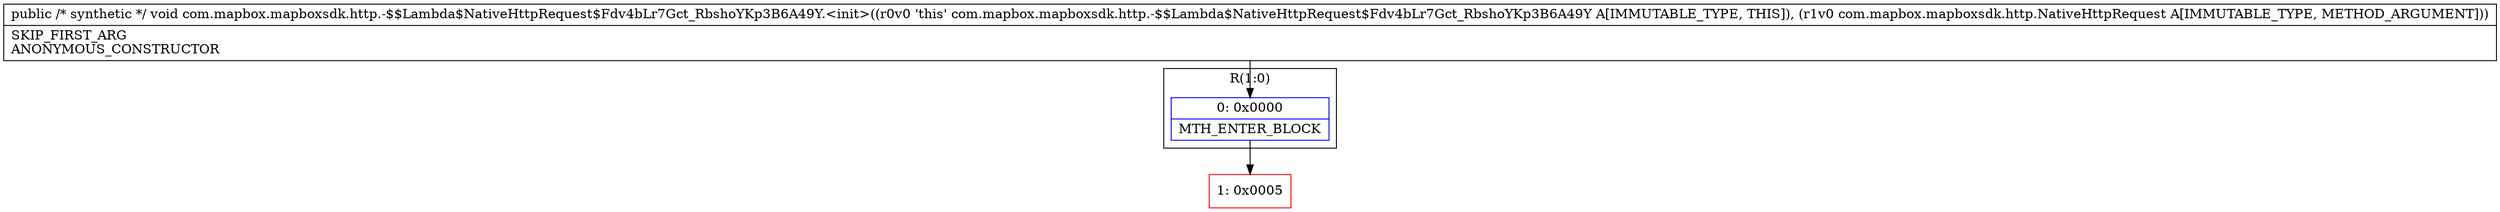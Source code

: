 digraph "CFG forcom.mapbox.mapboxsdk.http.\-$$Lambda$NativeHttpRequest$Fdv4bLr7Gct_RbshoYKp3B6A49Y.\<init\>(Lcom\/mapbox\/mapboxsdk\/http\/NativeHttpRequest;)V" {
subgraph cluster_Region_1728108115 {
label = "R(1:0)";
node [shape=record,color=blue];
Node_0 [shape=record,label="{0\:\ 0x0000|MTH_ENTER_BLOCK\l}"];
}
Node_1 [shape=record,color=red,label="{1\:\ 0x0005}"];
MethodNode[shape=record,label="{public \/* synthetic *\/ void com.mapbox.mapboxsdk.http.\-$$Lambda$NativeHttpRequest$Fdv4bLr7Gct_RbshoYKp3B6A49Y.\<init\>((r0v0 'this' com.mapbox.mapboxsdk.http.\-$$Lambda$NativeHttpRequest$Fdv4bLr7Gct_RbshoYKp3B6A49Y A[IMMUTABLE_TYPE, THIS]), (r1v0 com.mapbox.mapboxsdk.http.NativeHttpRequest A[IMMUTABLE_TYPE, METHOD_ARGUMENT]))  | SKIP_FIRST_ARG\lANONYMOUS_CONSTRUCTOR\l}"];
MethodNode -> Node_0;
Node_0 -> Node_1;
}

